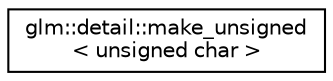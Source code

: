 digraph "Graphical Class Hierarchy"
{
  edge [fontname="Helvetica",fontsize="10",labelfontname="Helvetica",labelfontsize="10"];
  node [fontname="Helvetica",fontsize="10",shape=record];
  rankdir="LR";
  Node1 [label="glm::detail::make_unsigned\l\< unsigned char \>",height=0.2,width=0.4,color="black", fillcolor="white", style="filled",URL="$structglm_1_1detail_1_1make__unsigned_3_01unsigned_01char_01_4.html"];
}
